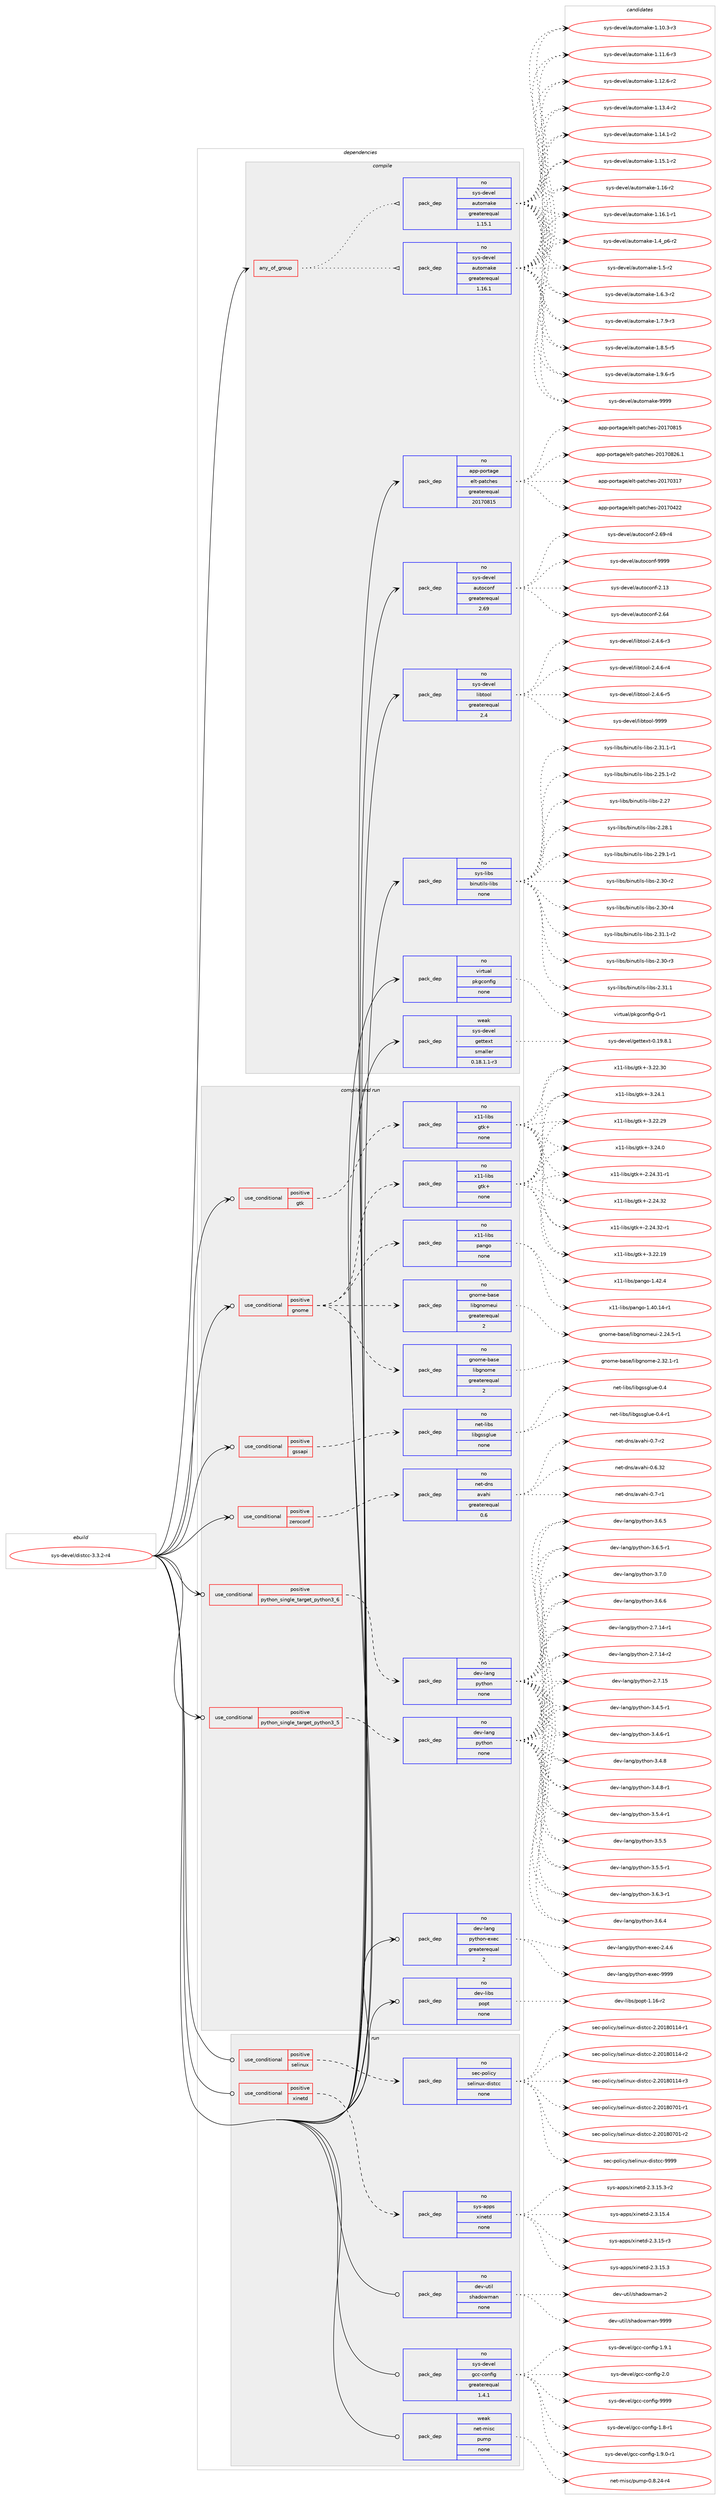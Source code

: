 digraph prolog {

# *************
# Graph options
# *************

newrank=true;
concentrate=true;
compound=true;
graph [rankdir=LR,fontname=Helvetica,fontsize=10,ranksep=1.5];#, ranksep=2.5, nodesep=0.2];
edge  [arrowhead=vee];
node  [fontname=Helvetica,fontsize=10];

# **********
# The ebuild
# **********

subgraph cluster_leftcol {
color=gray;
rank=same;
label=<<i>ebuild</i>>;
id [label="sys-devel/distcc-3.3.2-r4", color=red, width=4, href="../sys-devel/distcc-3.3.2-r4.svg"];
}

# ****************
# The dependencies
# ****************

subgraph cluster_midcol {
color=gray;
label=<<i>dependencies</i>>;
subgraph cluster_compile {
fillcolor="#eeeeee";
style=filled;
label=<<i>compile</i>>;
subgraph any134 {
dependency6864 [label=<<TABLE BORDER="0" CELLBORDER="1" CELLSPACING="0" CELLPADDING="4"><TR><TD CELLPADDING="10">any_of_group</TD></TR></TABLE>>, shape=none, color=red];subgraph pack5745 {
dependency6865 [label=<<TABLE BORDER="0" CELLBORDER="1" CELLSPACING="0" CELLPADDING="4" WIDTH="220"><TR><TD ROWSPAN="6" CELLPADDING="30">pack_dep</TD></TR><TR><TD WIDTH="110">no</TD></TR><TR><TD>sys-devel</TD></TR><TR><TD>automake</TD></TR><TR><TD>greaterequal</TD></TR><TR><TD>1.16.1</TD></TR></TABLE>>, shape=none, color=blue];
}
dependency6864:e -> dependency6865:w [weight=20,style="dotted",arrowhead="oinv"];
subgraph pack5746 {
dependency6866 [label=<<TABLE BORDER="0" CELLBORDER="1" CELLSPACING="0" CELLPADDING="4" WIDTH="220"><TR><TD ROWSPAN="6" CELLPADDING="30">pack_dep</TD></TR><TR><TD WIDTH="110">no</TD></TR><TR><TD>sys-devel</TD></TR><TR><TD>automake</TD></TR><TR><TD>greaterequal</TD></TR><TR><TD>1.15.1</TD></TR></TABLE>>, shape=none, color=blue];
}
dependency6864:e -> dependency6866:w [weight=20,style="dotted",arrowhead="oinv"];
}
id:e -> dependency6864:w [weight=20,style="solid",arrowhead="vee"];
subgraph pack5747 {
dependency6867 [label=<<TABLE BORDER="0" CELLBORDER="1" CELLSPACING="0" CELLPADDING="4" WIDTH="220"><TR><TD ROWSPAN="6" CELLPADDING="30">pack_dep</TD></TR><TR><TD WIDTH="110">no</TD></TR><TR><TD>app-portage</TD></TR><TR><TD>elt-patches</TD></TR><TR><TD>greaterequal</TD></TR><TR><TD>20170815</TD></TR></TABLE>>, shape=none, color=blue];
}
id:e -> dependency6867:w [weight=20,style="solid",arrowhead="vee"];
subgraph pack5748 {
dependency6868 [label=<<TABLE BORDER="0" CELLBORDER="1" CELLSPACING="0" CELLPADDING="4" WIDTH="220"><TR><TD ROWSPAN="6" CELLPADDING="30">pack_dep</TD></TR><TR><TD WIDTH="110">no</TD></TR><TR><TD>sys-devel</TD></TR><TR><TD>autoconf</TD></TR><TR><TD>greaterequal</TD></TR><TR><TD>2.69</TD></TR></TABLE>>, shape=none, color=blue];
}
id:e -> dependency6868:w [weight=20,style="solid",arrowhead="vee"];
subgraph pack5749 {
dependency6869 [label=<<TABLE BORDER="0" CELLBORDER="1" CELLSPACING="0" CELLPADDING="4" WIDTH="220"><TR><TD ROWSPAN="6" CELLPADDING="30">pack_dep</TD></TR><TR><TD WIDTH="110">no</TD></TR><TR><TD>sys-devel</TD></TR><TR><TD>libtool</TD></TR><TR><TD>greaterequal</TD></TR><TR><TD>2.4</TD></TR></TABLE>>, shape=none, color=blue];
}
id:e -> dependency6869:w [weight=20,style="solid",arrowhead="vee"];
subgraph pack5750 {
dependency6870 [label=<<TABLE BORDER="0" CELLBORDER="1" CELLSPACING="0" CELLPADDING="4" WIDTH="220"><TR><TD ROWSPAN="6" CELLPADDING="30">pack_dep</TD></TR><TR><TD WIDTH="110">no</TD></TR><TR><TD>sys-libs</TD></TR><TR><TD>binutils-libs</TD></TR><TR><TD>none</TD></TR><TR><TD></TD></TR></TABLE>>, shape=none, color=blue];
}
id:e -> dependency6870:w [weight=20,style="solid",arrowhead="vee"];
subgraph pack5751 {
dependency6871 [label=<<TABLE BORDER="0" CELLBORDER="1" CELLSPACING="0" CELLPADDING="4" WIDTH="220"><TR><TD ROWSPAN="6" CELLPADDING="30">pack_dep</TD></TR><TR><TD WIDTH="110">no</TD></TR><TR><TD>virtual</TD></TR><TR><TD>pkgconfig</TD></TR><TR><TD>none</TD></TR><TR><TD></TD></TR></TABLE>>, shape=none, color=blue];
}
id:e -> dependency6871:w [weight=20,style="solid",arrowhead="vee"];
subgraph pack5752 {
dependency6872 [label=<<TABLE BORDER="0" CELLBORDER="1" CELLSPACING="0" CELLPADDING="4" WIDTH="220"><TR><TD ROWSPAN="6" CELLPADDING="30">pack_dep</TD></TR><TR><TD WIDTH="110">weak</TD></TR><TR><TD>sys-devel</TD></TR><TR><TD>gettext</TD></TR><TR><TD>smaller</TD></TR><TR><TD>0.18.1.1-r3</TD></TR></TABLE>>, shape=none, color=blue];
}
id:e -> dependency6872:w [weight=20,style="solid",arrowhead="vee"];
}
subgraph cluster_compileandrun {
fillcolor="#eeeeee";
style=filled;
label=<<i>compile and run</i>>;
subgraph cond980 {
dependency6873 [label=<<TABLE BORDER="0" CELLBORDER="1" CELLSPACING="0" CELLPADDING="4"><TR><TD ROWSPAN="3" CELLPADDING="10">use_conditional</TD></TR><TR><TD>positive</TD></TR><TR><TD>gnome</TD></TR></TABLE>>, shape=none, color=red];
subgraph pack5753 {
dependency6874 [label=<<TABLE BORDER="0" CELLBORDER="1" CELLSPACING="0" CELLPADDING="4" WIDTH="220"><TR><TD ROWSPAN="6" CELLPADDING="30">pack_dep</TD></TR><TR><TD WIDTH="110">no</TD></TR><TR><TD>gnome-base</TD></TR><TR><TD>libgnome</TD></TR><TR><TD>greaterequal</TD></TR><TR><TD>2</TD></TR></TABLE>>, shape=none, color=blue];
}
dependency6873:e -> dependency6874:w [weight=20,style="dashed",arrowhead="vee"];
subgraph pack5754 {
dependency6875 [label=<<TABLE BORDER="0" CELLBORDER="1" CELLSPACING="0" CELLPADDING="4" WIDTH="220"><TR><TD ROWSPAN="6" CELLPADDING="30">pack_dep</TD></TR><TR><TD WIDTH="110">no</TD></TR><TR><TD>gnome-base</TD></TR><TR><TD>libgnomeui</TD></TR><TR><TD>greaterequal</TD></TR><TR><TD>2</TD></TR></TABLE>>, shape=none, color=blue];
}
dependency6873:e -> dependency6875:w [weight=20,style="dashed",arrowhead="vee"];
subgraph pack5755 {
dependency6876 [label=<<TABLE BORDER="0" CELLBORDER="1" CELLSPACING="0" CELLPADDING="4" WIDTH="220"><TR><TD ROWSPAN="6" CELLPADDING="30">pack_dep</TD></TR><TR><TD WIDTH="110">no</TD></TR><TR><TD>x11-libs</TD></TR><TR><TD>gtk+</TD></TR><TR><TD>none</TD></TR><TR><TD></TD></TR></TABLE>>, shape=none, color=blue];
}
dependency6873:e -> dependency6876:w [weight=20,style="dashed",arrowhead="vee"];
subgraph pack5756 {
dependency6877 [label=<<TABLE BORDER="0" CELLBORDER="1" CELLSPACING="0" CELLPADDING="4" WIDTH="220"><TR><TD ROWSPAN="6" CELLPADDING="30">pack_dep</TD></TR><TR><TD WIDTH="110">no</TD></TR><TR><TD>x11-libs</TD></TR><TR><TD>pango</TD></TR><TR><TD>none</TD></TR><TR><TD></TD></TR></TABLE>>, shape=none, color=blue];
}
dependency6873:e -> dependency6877:w [weight=20,style="dashed",arrowhead="vee"];
}
id:e -> dependency6873:w [weight=20,style="solid",arrowhead="odotvee"];
subgraph cond981 {
dependency6878 [label=<<TABLE BORDER="0" CELLBORDER="1" CELLSPACING="0" CELLPADDING="4"><TR><TD ROWSPAN="3" CELLPADDING="10">use_conditional</TD></TR><TR><TD>positive</TD></TR><TR><TD>gssapi</TD></TR></TABLE>>, shape=none, color=red];
subgraph pack5757 {
dependency6879 [label=<<TABLE BORDER="0" CELLBORDER="1" CELLSPACING="0" CELLPADDING="4" WIDTH="220"><TR><TD ROWSPAN="6" CELLPADDING="30">pack_dep</TD></TR><TR><TD WIDTH="110">no</TD></TR><TR><TD>net-libs</TD></TR><TR><TD>libgssglue</TD></TR><TR><TD>none</TD></TR><TR><TD></TD></TR></TABLE>>, shape=none, color=blue];
}
dependency6878:e -> dependency6879:w [weight=20,style="dashed",arrowhead="vee"];
}
id:e -> dependency6878:w [weight=20,style="solid",arrowhead="odotvee"];
subgraph cond982 {
dependency6880 [label=<<TABLE BORDER="0" CELLBORDER="1" CELLSPACING="0" CELLPADDING="4"><TR><TD ROWSPAN="3" CELLPADDING="10">use_conditional</TD></TR><TR><TD>positive</TD></TR><TR><TD>gtk</TD></TR></TABLE>>, shape=none, color=red];
subgraph pack5758 {
dependency6881 [label=<<TABLE BORDER="0" CELLBORDER="1" CELLSPACING="0" CELLPADDING="4" WIDTH="220"><TR><TD ROWSPAN="6" CELLPADDING="30">pack_dep</TD></TR><TR><TD WIDTH="110">no</TD></TR><TR><TD>x11-libs</TD></TR><TR><TD>gtk+</TD></TR><TR><TD>none</TD></TR><TR><TD></TD></TR></TABLE>>, shape=none, color=blue];
}
dependency6880:e -> dependency6881:w [weight=20,style="dashed",arrowhead="vee"];
}
id:e -> dependency6880:w [weight=20,style="solid",arrowhead="odotvee"];
subgraph cond983 {
dependency6882 [label=<<TABLE BORDER="0" CELLBORDER="1" CELLSPACING="0" CELLPADDING="4"><TR><TD ROWSPAN="3" CELLPADDING="10">use_conditional</TD></TR><TR><TD>positive</TD></TR><TR><TD>python_single_target_python3_5</TD></TR></TABLE>>, shape=none, color=red];
subgraph pack5759 {
dependency6883 [label=<<TABLE BORDER="0" CELLBORDER="1" CELLSPACING="0" CELLPADDING="4" WIDTH="220"><TR><TD ROWSPAN="6" CELLPADDING="30">pack_dep</TD></TR><TR><TD WIDTH="110">no</TD></TR><TR><TD>dev-lang</TD></TR><TR><TD>python</TD></TR><TR><TD>none</TD></TR><TR><TD></TD></TR></TABLE>>, shape=none, color=blue];
}
dependency6882:e -> dependency6883:w [weight=20,style="dashed",arrowhead="vee"];
}
id:e -> dependency6882:w [weight=20,style="solid",arrowhead="odotvee"];
subgraph cond984 {
dependency6884 [label=<<TABLE BORDER="0" CELLBORDER="1" CELLSPACING="0" CELLPADDING="4"><TR><TD ROWSPAN="3" CELLPADDING="10">use_conditional</TD></TR><TR><TD>positive</TD></TR><TR><TD>python_single_target_python3_6</TD></TR></TABLE>>, shape=none, color=red];
subgraph pack5760 {
dependency6885 [label=<<TABLE BORDER="0" CELLBORDER="1" CELLSPACING="0" CELLPADDING="4" WIDTH="220"><TR><TD ROWSPAN="6" CELLPADDING="30">pack_dep</TD></TR><TR><TD WIDTH="110">no</TD></TR><TR><TD>dev-lang</TD></TR><TR><TD>python</TD></TR><TR><TD>none</TD></TR><TR><TD></TD></TR></TABLE>>, shape=none, color=blue];
}
dependency6884:e -> dependency6885:w [weight=20,style="dashed",arrowhead="vee"];
}
id:e -> dependency6884:w [weight=20,style="solid",arrowhead="odotvee"];
subgraph cond985 {
dependency6886 [label=<<TABLE BORDER="0" CELLBORDER="1" CELLSPACING="0" CELLPADDING="4"><TR><TD ROWSPAN="3" CELLPADDING="10">use_conditional</TD></TR><TR><TD>positive</TD></TR><TR><TD>zeroconf</TD></TR></TABLE>>, shape=none, color=red];
subgraph pack5761 {
dependency6887 [label=<<TABLE BORDER="0" CELLBORDER="1" CELLSPACING="0" CELLPADDING="4" WIDTH="220"><TR><TD ROWSPAN="6" CELLPADDING="30">pack_dep</TD></TR><TR><TD WIDTH="110">no</TD></TR><TR><TD>net-dns</TD></TR><TR><TD>avahi</TD></TR><TR><TD>greaterequal</TD></TR><TR><TD>0.6</TD></TR></TABLE>>, shape=none, color=blue];
}
dependency6886:e -> dependency6887:w [weight=20,style="dashed",arrowhead="vee"];
}
id:e -> dependency6886:w [weight=20,style="solid",arrowhead="odotvee"];
subgraph pack5762 {
dependency6888 [label=<<TABLE BORDER="0" CELLBORDER="1" CELLSPACING="0" CELLPADDING="4" WIDTH="220"><TR><TD ROWSPAN="6" CELLPADDING="30">pack_dep</TD></TR><TR><TD WIDTH="110">no</TD></TR><TR><TD>dev-lang</TD></TR><TR><TD>python-exec</TD></TR><TR><TD>greaterequal</TD></TR><TR><TD>2</TD></TR></TABLE>>, shape=none, color=blue];
}
id:e -> dependency6888:w [weight=20,style="solid",arrowhead="odotvee"];
subgraph pack5763 {
dependency6889 [label=<<TABLE BORDER="0" CELLBORDER="1" CELLSPACING="0" CELLPADDING="4" WIDTH="220"><TR><TD ROWSPAN="6" CELLPADDING="30">pack_dep</TD></TR><TR><TD WIDTH="110">no</TD></TR><TR><TD>dev-libs</TD></TR><TR><TD>popt</TD></TR><TR><TD>none</TD></TR><TR><TD></TD></TR></TABLE>>, shape=none, color=blue];
}
id:e -> dependency6889:w [weight=20,style="solid",arrowhead="odotvee"];
}
subgraph cluster_run {
fillcolor="#eeeeee";
style=filled;
label=<<i>run</i>>;
subgraph cond986 {
dependency6890 [label=<<TABLE BORDER="0" CELLBORDER="1" CELLSPACING="0" CELLPADDING="4"><TR><TD ROWSPAN="3" CELLPADDING="10">use_conditional</TD></TR><TR><TD>positive</TD></TR><TR><TD>selinux</TD></TR></TABLE>>, shape=none, color=red];
subgraph pack5764 {
dependency6891 [label=<<TABLE BORDER="0" CELLBORDER="1" CELLSPACING="0" CELLPADDING="4" WIDTH="220"><TR><TD ROWSPAN="6" CELLPADDING="30">pack_dep</TD></TR><TR><TD WIDTH="110">no</TD></TR><TR><TD>sec-policy</TD></TR><TR><TD>selinux-distcc</TD></TR><TR><TD>none</TD></TR><TR><TD></TD></TR></TABLE>>, shape=none, color=blue];
}
dependency6890:e -> dependency6891:w [weight=20,style="dashed",arrowhead="vee"];
}
id:e -> dependency6890:w [weight=20,style="solid",arrowhead="odot"];
subgraph cond987 {
dependency6892 [label=<<TABLE BORDER="0" CELLBORDER="1" CELLSPACING="0" CELLPADDING="4"><TR><TD ROWSPAN="3" CELLPADDING="10">use_conditional</TD></TR><TR><TD>positive</TD></TR><TR><TD>xinetd</TD></TR></TABLE>>, shape=none, color=red];
subgraph pack5765 {
dependency6893 [label=<<TABLE BORDER="0" CELLBORDER="1" CELLSPACING="0" CELLPADDING="4" WIDTH="220"><TR><TD ROWSPAN="6" CELLPADDING="30">pack_dep</TD></TR><TR><TD WIDTH="110">no</TD></TR><TR><TD>sys-apps</TD></TR><TR><TD>xinetd</TD></TR><TR><TD>none</TD></TR><TR><TD></TD></TR></TABLE>>, shape=none, color=blue];
}
dependency6892:e -> dependency6893:w [weight=20,style="dashed",arrowhead="vee"];
}
id:e -> dependency6892:w [weight=20,style="solid",arrowhead="odot"];
subgraph pack5766 {
dependency6894 [label=<<TABLE BORDER="0" CELLBORDER="1" CELLSPACING="0" CELLPADDING="4" WIDTH="220"><TR><TD ROWSPAN="6" CELLPADDING="30">pack_dep</TD></TR><TR><TD WIDTH="110">no</TD></TR><TR><TD>dev-util</TD></TR><TR><TD>shadowman</TD></TR><TR><TD>none</TD></TR><TR><TD></TD></TR></TABLE>>, shape=none, color=blue];
}
id:e -> dependency6894:w [weight=20,style="solid",arrowhead="odot"];
subgraph pack5767 {
dependency6895 [label=<<TABLE BORDER="0" CELLBORDER="1" CELLSPACING="0" CELLPADDING="4" WIDTH="220"><TR><TD ROWSPAN="6" CELLPADDING="30">pack_dep</TD></TR><TR><TD WIDTH="110">no</TD></TR><TR><TD>sys-devel</TD></TR><TR><TD>gcc-config</TD></TR><TR><TD>greaterequal</TD></TR><TR><TD>1.4.1</TD></TR></TABLE>>, shape=none, color=blue];
}
id:e -> dependency6895:w [weight=20,style="solid",arrowhead="odot"];
subgraph pack5768 {
dependency6896 [label=<<TABLE BORDER="0" CELLBORDER="1" CELLSPACING="0" CELLPADDING="4" WIDTH="220"><TR><TD ROWSPAN="6" CELLPADDING="30">pack_dep</TD></TR><TR><TD WIDTH="110">weak</TD></TR><TR><TD>net-misc</TD></TR><TR><TD>pump</TD></TR><TR><TD>none</TD></TR><TR><TD></TD></TR></TABLE>>, shape=none, color=blue];
}
id:e -> dependency6896:w [weight=20,style="solid",arrowhead="odot"];
}
}

# **************
# The candidates
# **************

subgraph cluster_choices {
rank=same;
color=gray;
label=<<i>candidates</i>>;

subgraph choice5745 {
color=black;
nodesep=1;
choice11512111545100101118101108479711711611110997107101454946494846514511451 [label="sys-devel/automake-1.10.3-r3", color=red, width=4,href="../sys-devel/automake-1.10.3-r3.svg"];
choice11512111545100101118101108479711711611110997107101454946494946544511451 [label="sys-devel/automake-1.11.6-r3", color=red, width=4,href="../sys-devel/automake-1.11.6-r3.svg"];
choice11512111545100101118101108479711711611110997107101454946495046544511450 [label="sys-devel/automake-1.12.6-r2", color=red, width=4,href="../sys-devel/automake-1.12.6-r2.svg"];
choice11512111545100101118101108479711711611110997107101454946495146524511450 [label="sys-devel/automake-1.13.4-r2", color=red, width=4,href="../sys-devel/automake-1.13.4-r2.svg"];
choice11512111545100101118101108479711711611110997107101454946495246494511450 [label="sys-devel/automake-1.14.1-r2", color=red, width=4,href="../sys-devel/automake-1.14.1-r2.svg"];
choice11512111545100101118101108479711711611110997107101454946495346494511450 [label="sys-devel/automake-1.15.1-r2", color=red, width=4,href="../sys-devel/automake-1.15.1-r2.svg"];
choice1151211154510010111810110847971171161111099710710145494649544511450 [label="sys-devel/automake-1.16-r2", color=red, width=4,href="../sys-devel/automake-1.16-r2.svg"];
choice11512111545100101118101108479711711611110997107101454946495446494511449 [label="sys-devel/automake-1.16.1-r1", color=red, width=4,href="../sys-devel/automake-1.16.1-r1.svg"];
choice115121115451001011181011084797117116111109971071014549465295112544511450 [label="sys-devel/automake-1.4_p6-r2", color=red, width=4,href="../sys-devel/automake-1.4_p6-r2.svg"];
choice11512111545100101118101108479711711611110997107101454946534511450 [label="sys-devel/automake-1.5-r2", color=red, width=4,href="../sys-devel/automake-1.5-r2.svg"];
choice115121115451001011181011084797117116111109971071014549465446514511450 [label="sys-devel/automake-1.6.3-r2", color=red, width=4,href="../sys-devel/automake-1.6.3-r2.svg"];
choice115121115451001011181011084797117116111109971071014549465546574511451 [label="sys-devel/automake-1.7.9-r3", color=red, width=4,href="../sys-devel/automake-1.7.9-r3.svg"];
choice115121115451001011181011084797117116111109971071014549465646534511453 [label="sys-devel/automake-1.8.5-r5", color=red, width=4,href="../sys-devel/automake-1.8.5-r5.svg"];
choice115121115451001011181011084797117116111109971071014549465746544511453 [label="sys-devel/automake-1.9.6-r5", color=red, width=4,href="../sys-devel/automake-1.9.6-r5.svg"];
choice115121115451001011181011084797117116111109971071014557575757 [label="sys-devel/automake-9999", color=red, width=4,href="../sys-devel/automake-9999.svg"];
dependency6865:e -> choice11512111545100101118101108479711711611110997107101454946494846514511451:w [style=dotted,weight="100"];
dependency6865:e -> choice11512111545100101118101108479711711611110997107101454946494946544511451:w [style=dotted,weight="100"];
dependency6865:e -> choice11512111545100101118101108479711711611110997107101454946495046544511450:w [style=dotted,weight="100"];
dependency6865:e -> choice11512111545100101118101108479711711611110997107101454946495146524511450:w [style=dotted,weight="100"];
dependency6865:e -> choice11512111545100101118101108479711711611110997107101454946495246494511450:w [style=dotted,weight="100"];
dependency6865:e -> choice11512111545100101118101108479711711611110997107101454946495346494511450:w [style=dotted,weight="100"];
dependency6865:e -> choice1151211154510010111810110847971171161111099710710145494649544511450:w [style=dotted,weight="100"];
dependency6865:e -> choice11512111545100101118101108479711711611110997107101454946495446494511449:w [style=dotted,weight="100"];
dependency6865:e -> choice115121115451001011181011084797117116111109971071014549465295112544511450:w [style=dotted,weight="100"];
dependency6865:e -> choice11512111545100101118101108479711711611110997107101454946534511450:w [style=dotted,weight="100"];
dependency6865:e -> choice115121115451001011181011084797117116111109971071014549465446514511450:w [style=dotted,weight="100"];
dependency6865:e -> choice115121115451001011181011084797117116111109971071014549465546574511451:w [style=dotted,weight="100"];
dependency6865:e -> choice115121115451001011181011084797117116111109971071014549465646534511453:w [style=dotted,weight="100"];
dependency6865:e -> choice115121115451001011181011084797117116111109971071014549465746544511453:w [style=dotted,weight="100"];
dependency6865:e -> choice115121115451001011181011084797117116111109971071014557575757:w [style=dotted,weight="100"];
}
subgraph choice5746 {
color=black;
nodesep=1;
choice11512111545100101118101108479711711611110997107101454946494846514511451 [label="sys-devel/automake-1.10.3-r3", color=red, width=4,href="../sys-devel/automake-1.10.3-r3.svg"];
choice11512111545100101118101108479711711611110997107101454946494946544511451 [label="sys-devel/automake-1.11.6-r3", color=red, width=4,href="../sys-devel/automake-1.11.6-r3.svg"];
choice11512111545100101118101108479711711611110997107101454946495046544511450 [label="sys-devel/automake-1.12.6-r2", color=red, width=4,href="../sys-devel/automake-1.12.6-r2.svg"];
choice11512111545100101118101108479711711611110997107101454946495146524511450 [label="sys-devel/automake-1.13.4-r2", color=red, width=4,href="../sys-devel/automake-1.13.4-r2.svg"];
choice11512111545100101118101108479711711611110997107101454946495246494511450 [label="sys-devel/automake-1.14.1-r2", color=red, width=4,href="../sys-devel/automake-1.14.1-r2.svg"];
choice11512111545100101118101108479711711611110997107101454946495346494511450 [label="sys-devel/automake-1.15.1-r2", color=red, width=4,href="../sys-devel/automake-1.15.1-r2.svg"];
choice1151211154510010111810110847971171161111099710710145494649544511450 [label="sys-devel/automake-1.16-r2", color=red, width=4,href="../sys-devel/automake-1.16-r2.svg"];
choice11512111545100101118101108479711711611110997107101454946495446494511449 [label="sys-devel/automake-1.16.1-r1", color=red, width=4,href="../sys-devel/automake-1.16.1-r1.svg"];
choice115121115451001011181011084797117116111109971071014549465295112544511450 [label="sys-devel/automake-1.4_p6-r2", color=red, width=4,href="../sys-devel/automake-1.4_p6-r2.svg"];
choice11512111545100101118101108479711711611110997107101454946534511450 [label="sys-devel/automake-1.5-r2", color=red, width=4,href="../sys-devel/automake-1.5-r2.svg"];
choice115121115451001011181011084797117116111109971071014549465446514511450 [label="sys-devel/automake-1.6.3-r2", color=red, width=4,href="../sys-devel/automake-1.6.3-r2.svg"];
choice115121115451001011181011084797117116111109971071014549465546574511451 [label="sys-devel/automake-1.7.9-r3", color=red, width=4,href="../sys-devel/automake-1.7.9-r3.svg"];
choice115121115451001011181011084797117116111109971071014549465646534511453 [label="sys-devel/automake-1.8.5-r5", color=red, width=4,href="../sys-devel/automake-1.8.5-r5.svg"];
choice115121115451001011181011084797117116111109971071014549465746544511453 [label="sys-devel/automake-1.9.6-r5", color=red, width=4,href="../sys-devel/automake-1.9.6-r5.svg"];
choice115121115451001011181011084797117116111109971071014557575757 [label="sys-devel/automake-9999", color=red, width=4,href="../sys-devel/automake-9999.svg"];
dependency6866:e -> choice11512111545100101118101108479711711611110997107101454946494846514511451:w [style=dotted,weight="100"];
dependency6866:e -> choice11512111545100101118101108479711711611110997107101454946494946544511451:w [style=dotted,weight="100"];
dependency6866:e -> choice11512111545100101118101108479711711611110997107101454946495046544511450:w [style=dotted,weight="100"];
dependency6866:e -> choice11512111545100101118101108479711711611110997107101454946495146524511450:w [style=dotted,weight="100"];
dependency6866:e -> choice11512111545100101118101108479711711611110997107101454946495246494511450:w [style=dotted,weight="100"];
dependency6866:e -> choice11512111545100101118101108479711711611110997107101454946495346494511450:w [style=dotted,weight="100"];
dependency6866:e -> choice1151211154510010111810110847971171161111099710710145494649544511450:w [style=dotted,weight="100"];
dependency6866:e -> choice11512111545100101118101108479711711611110997107101454946495446494511449:w [style=dotted,weight="100"];
dependency6866:e -> choice115121115451001011181011084797117116111109971071014549465295112544511450:w [style=dotted,weight="100"];
dependency6866:e -> choice11512111545100101118101108479711711611110997107101454946534511450:w [style=dotted,weight="100"];
dependency6866:e -> choice115121115451001011181011084797117116111109971071014549465446514511450:w [style=dotted,weight="100"];
dependency6866:e -> choice115121115451001011181011084797117116111109971071014549465546574511451:w [style=dotted,weight="100"];
dependency6866:e -> choice115121115451001011181011084797117116111109971071014549465646534511453:w [style=dotted,weight="100"];
dependency6866:e -> choice115121115451001011181011084797117116111109971071014549465746544511453:w [style=dotted,weight="100"];
dependency6866:e -> choice115121115451001011181011084797117116111109971071014557575757:w [style=dotted,weight="100"];
}
subgraph choice5747 {
color=black;
nodesep=1;
choice97112112451121111141169710310147101108116451129711699104101115455048495548514955 [label="app-portage/elt-patches-20170317", color=red, width=4,href="../app-portage/elt-patches-20170317.svg"];
choice97112112451121111141169710310147101108116451129711699104101115455048495548525050 [label="app-portage/elt-patches-20170422", color=red, width=4,href="../app-portage/elt-patches-20170422.svg"];
choice97112112451121111141169710310147101108116451129711699104101115455048495548564953 [label="app-portage/elt-patches-20170815", color=red, width=4,href="../app-portage/elt-patches-20170815.svg"];
choice971121124511211111411697103101471011081164511297116991041011154550484955485650544649 [label="app-portage/elt-patches-20170826.1", color=red, width=4,href="../app-portage/elt-patches-20170826.1.svg"];
dependency6867:e -> choice97112112451121111141169710310147101108116451129711699104101115455048495548514955:w [style=dotted,weight="100"];
dependency6867:e -> choice97112112451121111141169710310147101108116451129711699104101115455048495548525050:w [style=dotted,weight="100"];
dependency6867:e -> choice97112112451121111141169710310147101108116451129711699104101115455048495548564953:w [style=dotted,weight="100"];
dependency6867:e -> choice971121124511211111411697103101471011081164511297116991041011154550484955485650544649:w [style=dotted,weight="100"];
}
subgraph choice5748 {
color=black;
nodesep=1;
choice115121115451001011181011084797117116111991111101024550464951 [label="sys-devel/autoconf-2.13", color=red, width=4,href="../sys-devel/autoconf-2.13.svg"];
choice115121115451001011181011084797117116111991111101024550465452 [label="sys-devel/autoconf-2.64", color=red, width=4,href="../sys-devel/autoconf-2.64.svg"];
choice1151211154510010111810110847971171161119911111010245504654574511452 [label="sys-devel/autoconf-2.69-r4", color=red, width=4,href="../sys-devel/autoconf-2.69-r4.svg"];
choice115121115451001011181011084797117116111991111101024557575757 [label="sys-devel/autoconf-9999", color=red, width=4,href="../sys-devel/autoconf-9999.svg"];
dependency6868:e -> choice115121115451001011181011084797117116111991111101024550464951:w [style=dotted,weight="100"];
dependency6868:e -> choice115121115451001011181011084797117116111991111101024550465452:w [style=dotted,weight="100"];
dependency6868:e -> choice1151211154510010111810110847971171161119911111010245504654574511452:w [style=dotted,weight="100"];
dependency6868:e -> choice115121115451001011181011084797117116111991111101024557575757:w [style=dotted,weight="100"];
}
subgraph choice5749 {
color=black;
nodesep=1;
choice1151211154510010111810110847108105981161111111084550465246544511451 [label="sys-devel/libtool-2.4.6-r3", color=red, width=4,href="../sys-devel/libtool-2.4.6-r3.svg"];
choice1151211154510010111810110847108105981161111111084550465246544511452 [label="sys-devel/libtool-2.4.6-r4", color=red, width=4,href="../sys-devel/libtool-2.4.6-r4.svg"];
choice1151211154510010111810110847108105981161111111084550465246544511453 [label="sys-devel/libtool-2.4.6-r5", color=red, width=4,href="../sys-devel/libtool-2.4.6-r5.svg"];
choice1151211154510010111810110847108105981161111111084557575757 [label="sys-devel/libtool-9999", color=red, width=4,href="../sys-devel/libtool-9999.svg"];
dependency6869:e -> choice1151211154510010111810110847108105981161111111084550465246544511451:w [style=dotted,weight="100"];
dependency6869:e -> choice1151211154510010111810110847108105981161111111084550465246544511452:w [style=dotted,weight="100"];
dependency6869:e -> choice1151211154510010111810110847108105981161111111084550465246544511453:w [style=dotted,weight="100"];
dependency6869:e -> choice1151211154510010111810110847108105981161111111084557575757:w [style=dotted,weight="100"];
}
subgraph choice5750 {
color=black;
nodesep=1;
choice11512111545108105981154798105110117116105108115451081059811545504651484511451 [label="sys-libs/binutils-libs-2.30-r3", color=red, width=4,href="../sys-libs/binutils-libs-2.30-r3.svg"];
choice11512111545108105981154798105110117116105108115451081059811545504651494649 [label="sys-libs/binutils-libs-2.31.1", color=red, width=4,href="../sys-libs/binutils-libs-2.31.1.svg"];
choice115121115451081059811547981051101171161051081154510810598115455046514946494511449 [label="sys-libs/binutils-libs-2.31.1-r1", color=red, width=4,href="../sys-libs/binutils-libs-2.31.1-r1.svg"];
choice115121115451081059811547981051101171161051081154510810598115455046505346494511450 [label="sys-libs/binutils-libs-2.25.1-r2", color=red, width=4,href="../sys-libs/binutils-libs-2.25.1-r2.svg"];
choice1151211154510810598115479810511011711610510811545108105981154550465055 [label="sys-libs/binutils-libs-2.27", color=red, width=4,href="../sys-libs/binutils-libs-2.27.svg"];
choice11512111545108105981154798105110117116105108115451081059811545504650564649 [label="sys-libs/binutils-libs-2.28.1", color=red, width=4,href="../sys-libs/binutils-libs-2.28.1.svg"];
choice115121115451081059811547981051101171161051081154510810598115455046505746494511449 [label="sys-libs/binutils-libs-2.29.1-r1", color=red, width=4,href="../sys-libs/binutils-libs-2.29.1-r1.svg"];
choice11512111545108105981154798105110117116105108115451081059811545504651484511450 [label="sys-libs/binutils-libs-2.30-r2", color=red, width=4,href="../sys-libs/binutils-libs-2.30-r2.svg"];
choice11512111545108105981154798105110117116105108115451081059811545504651484511452 [label="sys-libs/binutils-libs-2.30-r4", color=red, width=4,href="../sys-libs/binutils-libs-2.30-r4.svg"];
choice115121115451081059811547981051101171161051081154510810598115455046514946494511450 [label="sys-libs/binutils-libs-2.31.1-r2", color=red, width=4,href="../sys-libs/binutils-libs-2.31.1-r2.svg"];
dependency6870:e -> choice11512111545108105981154798105110117116105108115451081059811545504651484511451:w [style=dotted,weight="100"];
dependency6870:e -> choice11512111545108105981154798105110117116105108115451081059811545504651494649:w [style=dotted,weight="100"];
dependency6870:e -> choice115121115451081059811547981051101171161051081154510810598115455046514946494511449:w [style=dotted,weight="100"];
dependency6870:e -> choice115121115451081059811547981051101171161051081154510810598115455046505346494511450:w [style=dotted,weight="100"];
dependency6870:e -> choice1151211154510810598115479810511011711610510811545108105981154550465055:w [style=dotted,weight="100"];
dependency6870:e -> choice11512111545108105981154798105110117116105108115451081059811545504650564649:w [style=dotted,weight="100"];
dependency6870:e -> choice115121115451081059811547981051101171161051081154510810598115455046505746494511449:w [style=dotted,weight="100"];
dependency6870:e -> choice11512111545108105981154798105110117116105108115451081059811545504651484511450:w [style=dotted,weight="100"];
dependency6870:e -> choice11512111545108105981154798105110117116105108115451081059811545504651484511452:w [style=dotted,weight="100"];
dependency6870:e -> choice115121115451081059811547981051101171161051081154510810598115455046514946494511450:w [style=dotted,weight="100"];
}
subgraph choice5751 {
color=black;
nodesep=1;
choice11810511411611797108471121071039911111010210510345484511449 [label="virtual/pkgconfig-0-r1", color=red, width=4,href="../virtual/pkgconfig-0-r1.svg"];
dependency6871:e -> choice11810511411611797108471121071039911111010210510345484511449:w [style=dotted,weight="100"];
}
subgraph choice5752 {
color=black;
nodesep=1;
choice1151211154510010111810110847103101116116101120116454846495746564649 [label="sys-devel/gettext-0.19.8.1", color=red, width=4,href="../sys-devel/gettext-0.19.8.1.svg"];
dependency6872:e -> choice1151211154510010111810110847103101116116101120116454846495746564649:w [style=dotted,weight="100"];
}
subgraph choice5753 {
color=black;
nodesep=1;
choice1031101111091014598971151014710810598103110111109101455046515046494511449 [label="gnome-base/libgnome-2.32.1-r1", color=red, width=4,href="../gnome-base/libgnome-2.32.1-r1.svg"];
dependency6874:e -> choice1031101111091014598971151014710810598103110111109101455046515046494511449:w [style=dotted,weight="100"];
}
subgraph choice5754 {
color=black;
nodesep=1;
choice1031101111091014598971151014710810598103110111109101117105455046505246534511449 [label="gnome-base/libgnomeui-2.24.5-r1", color=red, width=4,href="../gnome-base/libgnomeui-2.24.5-r1.svg"];
dependency6875:e -> choice1031101111091014598971151014710810598103110111109101117105455046505246534511449:w [style=dotted,weight="100"];
}
subgraph choice5755 {
color=black;
nodesep=1;
choice1204949451081059811547103116107434551465050465057 [label="x11-libs/gtk+-3.22.29", color=red, width=4,href="../x11-libs/gtk+-3.22.29.svg"];
choice12049494510810598115471031161074345514650524648 [label="x11-libs/gtk+-3.24.0", color=red, width=4,href="../x11-libs/gtk+-3.24.0.svg"];
choice12049494510810598115471031161074345504650524651494511449 [label="x11-libs/gtk+-2.24.31-r1", color=red, width=4,href="../x11-libs/gtk+-2.24.31-r1.svg"];
choice1204949451081059811547103116107434550465052465150 [label="x11-libs/gtk+-2.24.32", color=red, width=4,href="../x11-libs/gtk+-2.24.32.svg"];
choice12049494510810598115471031161074345504650524651504511449 [label="x11-libs/gtk+-2.24.32-r1", color=red, width=4,href="../x11-libs/gtk+-2.24.32-r1.svg"];
choice1204949451081059811547103116107434551465050464957 [label="x11-libs/gtk+-3.22.19", color=red, width=4,href="../x11-libs/gtk+-3.22.19.svg"];
choice1204949451081059811547103116107434551465050465148 [label="x11-libs/gtk+-3.22.30", color=red, width=4,href="../x11-libs/gtk+-3.22.30.svg"];
choice12049494510810598115471031161074345514650524649 [label="x11-libs/gtk+-3.24.1", color=red, width=4,href="../x11-libs/gtk+-3.24.1.svg"];
dependency6876:e -> choice1204949451081059811547103116107434551465050465057:w [style=dotted,weight="100"];
dependency6876:e -> choice12049494510810598115471031161074345514650524648:w [style=dotted,weight="100"];
dependency6876:e -> choice12049494510810598115471031161074345504650524651494511449:w [style=dotted,weight="100"];
dependency6876:e -> choice1204949451081059811547103116107434550465052465150:w [style=dotted,weight="100"];
dependency6876:e -> choice12049494510810598115471031161074345504650524651504511449:w [style=dotted,weight="100"];
dependency6876:e -> choice1204949451081059811547103116107434551465050464957:w [style=dotted,weight="100"];
dependency6876:e -> choice1204949451081059811547103116107434551465050465148:w [style=dotted,weight="100"];
dependency6876:e -> choice12049494510810598115471031161074345514650524649:w [style=dotted,weight="100"];
}
subgraph choice5756 {
color=black;
nodesep=1;
choice12049494510810598115471129711010311145494652484649524511449 [label="x11-libs/pango-1.40.14-r1", color=red, width=4,href="../x11-libs/pango-1.40.14-r1.svg"];
choice12049494510810598115471129711010311145494652504652 [label="x11-libs/pango-1.42.4", color=red, width=4,href="../x11-libs/pango-1.42.4.svg"];
dependency6877:e -> choice12049494510810598115471129711010311145494652484649524511449:w [style=dotted,weight="100"];
dependency6877:e -> choice12049494510810598115471129711010311145494652504652:w [style=dotted,weight="100"];
}
subgraph choice5757 {
color=black;
nodesep=1;
choice1101011164510810598115471081059810311511510310811710145484652 [label="net-libs/libgssglue-0.4", color=red, width=4,href="../net-libs/libgssglue-0.4.svg"];
choice11010111645108105981154710810598103115115103108117101454846524511449 [label="net-libs/libgssglue-0.4-r1", color=red, width=4,href="../net-libs/libgssglue-0.4-r1.svg"];
dependency6879:e -> choice1101011164510810598115471081059810311511510310811710145484652:w [style=dotted,weight="100"];
dependency6879:e -> choice11010111645108105981154710810598103115115103108117101454846524511449:w [style=dotted,weight="100"];
}
subgraph choice5758 {
color=black;
nodesep=1;
choice1204949451081059811547103116107434551465050465057 [label="x11-libs/gtk+-3.22.29", color=red, width=4,href="../x11-libs/gtk+-3.22.29.svg"];
choice12049494510810598115471031161074345514650524648 [label="x11-libs/gtk+-3.24.0", color=red, width=4,href="../x11-libs/gtk+-3.24.0.svg"];
choice12049494510810598115471031161074345504650524651494511449 [label="x11-libs/gtk+-2.24.31-r1", color=red, width=4,href="../x11-libs/gtk+-2.24.31-r1.svg"];
choice1204949451081059811547103116107434550465052465150 [label="x11-libs/gtk+-2.24.32", color=red, width=4,href="../x11-libs/gtk+-2.24.32.svg"];
choice12049494510810598115471031161074345504650524651504511449 [label="x11-libs/gtk+-2.24.32-r1", color=red, width=4,href="../x11-libs/gtk+-2.24.32-r1.svg"];
choice1204949451081059811547103116107434551465050464957 [label="x11-libs/gtk+-3.22.19", color=red, width=4,href="../x11-libs/gtk+-3.22.19.svg"];
choice1204949451081059811547103116107434551465050465148 [label="x11-libs/gtk+-3.22.30", color=red, width=4,href="../x11-libs/gtk+-3.22.30.svg"];
choice12049494510810598115471031161074345514650524649 [label="x11-libs/gtk+-3.24.1", color=red, width=4,href="../x11-libs/gtk+-3.24.1.svg"];
dependency6881:e -> choice1204949451081059811547103116107434551465050465057:w [style=dotted,weight="100"];
dependency6881:e -> choice12049494510810598115471031161074345514650524648:w [style=dotted,weight="100"];
dependency6881:e -> choice12049494510810598115471031161074345504650524651494511449:w [style=dotted,weight="100"];
dependency6881:e -> choice1204949451081059811547103116107434550465052465150:w [style=dotted,weight="100"];
dependency6881:e -> choice12049494510810598115471031161074345504650524651504511449:w [style=dotted,weight="100"];
dependency6881:e -> choice1204949451081059811547103116107434551465050464957:w [style=dotted,weight="100"];
dependency6881:e -> choice1204949451081059811547103116107434551465050465148:w [style=dotted,weight="100"];
dependency6881:e -> choice12049494510810598115471031161074345514650524649:w [style=dotted,weight="100"];
}
subgraph choice5759 {
color=black;
nodesep=1;
choice100101118451089711010347112121116104111110455046554649524511449 [label="dev-lang/python-2.7.14-r1", color=red, width=4,href="../dev-lang/python-2.7.14-r1.svg"];
choice100101118451089711010347112121116104111110455046554649524511450 [label="dev-lang/python-2.7.14-r2", color=red, width=4,href="../dev-lang/python-2.7.14-r2.svg"];
choice10010111845108971101034711212111610411111045504655464953 [label="dev-lang/python-2.7.15", color=red, width=4,href="../dev-lang/python-2.7.15.svg"];
choice1001011184510897110103471121211161041111104551465246534511449 [label="dev-lang/python-3.4.5-r1", color=red, width=4,href="../dev-lang/python-3.4.5-r1.svg"];
choice1001011184510897110103471121211161041111104551465246544511449 [label="dev-lang/python-3.4.6-r1", color=red, width=4,href="../dev-lang/python-3.4.6-r1.svg"];
choice100101118451089711010347112121116104111110455146524656 [label="dev-lang/python-3.4.8", color=red, width=4,href="../dev-lang/python-3.4.8.svg"];
choice1001011184510897110103471121211161041111104551465246564511449 [label="dev-lang/python-3.4.8-r1", color=red, width=4,href="../dev-lang/python-3.4.8-r1.svg"];
choice1001011184510897110103471121211161041111104551465346524511449 [label="dev-lang/python-3.5.4-r1", color=red, width=4,href="../dev-lang/python-3.5.4-r1.svg"];
choice100101118451089711010347112121116104111110455146534653 [label="dev-lang/python-3.5.5", color=red, width=4,href="../dev-lang/python-3.5.5.svg"];
choice1001011184510897110103471121211161041111104551465346534511449 [label="dev-lang/python-3.5.5-r1", color=red, width=4,href="../dev-lang/python-3.5.5-r1.svg"];
choice1001011184510897110103471121211161041111104551465446514511449 [label="dev-lang/python-3.6.3-r1", color=red, width=4,href="../dev-lang/python-3.6.3-r1.svg"];
choice100101118451089711010347112121116104111110455146544652 [label="dev-lang/python-3.6.4", color=red, width=4,href="../dev-lang/python-3.6.4.svg"];
choice100101118451089711010347112121116104111110455146544653 [label="dev-lang/python-3.6.5", color=red, width=4,href="../dev-lang/python-3.6.5.svg"];
choice1001011184510897110103471121211161041111104551465446534511449 [label="dev-lang/python-3.6.5-r1", color=red, width=4,href="../dev-lang/python-3.6.5-r1.svg"];
choice100101118451089711010347112121116104111110455146544654 [label="dev-lang/python-3.6.6", color=red, width=4,href="../dev-lang/python-3.6.6.svg"];
choice100101118451089711010347112121116104111110455146554648 [label="dev-lang/python-3.7.0", color=red, width=4,href="../dev-lang/python-3.7.0.svg"];
dependency6883:e -> choice100101118451089711010347112121116104111110455046554649524511449:w [style=dotted,weight="100"];
dependency6883:e -> choice100101118451089711010347112121116104111110455046554649524511450:w [style=dotted,weight="100"];
dependency6883:e -> choice10010111845108971101034711212111610411111045504655464953:w [style=dotted,weight="100"];
dependency6883:e -> choice1001011184510897110103471121211161041111104551465246534511449:w [style=dotted,weight="100"];
dependency6883:e -> choice1001011184510897110103471121211161041111104551465246544511449:w [style=dotted,weight="100"];
dependency6883:e -> choice100101118451089711010347112121116104111110455146524656:w [style=dotted,weight="100"];
dependency6883:e -> choice1001011184510897110103471121211161041111104551465246564511449:w [style=dotted,weight="100"];
dependency6883:e -> choice1001011184510897110103471121211161041111104551465346524511449:w [style=dotted,weight="100"];
dependency6883:e -> choice100101118451089711010347112121116104111110455146534653:w [style=dotted,weight="100"];
dependency6883:e -> choice1001011184510897110103471121211161041111104551465346534511449:w [style=dotted,weight="100"];
dependency6883:e -> choice1001011184510897110103471121211161041111104551465446514511449:w [style=dotted,weight="100"];
dependency6883:e -> choice100101118451089711010347112121116104111110455146544652:w [style=dotted,weight="100"];
dependency6883:e -> choice100101118451089711010347112121116104111110455146544653:w [style=dotted,weight="100"];
dependency6883:e -> choice1001011184510897110103471121211161041111104551465446534511449:w [style=dotted,weight="100"];
dependency6883:e -> choice100101118451089711010347112121116104111110455146544654:w [style=dotted,weight="100"];
dependency6883:e -> choice100101118451089711010347112121116104111110455146554648:w [style=dotted,weight="100"];
}
subgraph choice5760 {
color=black;
nodesep=1;
choice100101118451089711010347112121116104111110455046554649524511449 [label="dev-lang/python-2.7.14-r1", color=red, width=4,href="../dev-lang/python-2.7.14-r1.svg"];
choice100101118451089711010347112121116104111110455046554649524511450 [label="dev-lang/python-2.7.14-r2", color=red, width=4,href="../dev-lang/python-2.7.14-r2.svg"];
choice10010111845108971101034711212111610411111045504655464953 [label="dev-lang/python-2.7.15", color=red, width=4,href="../dev-lang/python-2.7.15.svg"];
choice1001011184510897110103471121211161041111104551465246534511449 [label="dev-lang/python-3.4.5-r1", color=red, width=4,href="../dev-lang/python-3.4.5-r1.svg"];
choice1001011184510897110103471121211161041111104551465246544511449 [label="dev-lang/python-3.4.6-r1", color=red, width=4,href="../dev-lang/python-3.4.6-r1.svg"];
choice100101118451089711010347112121116104111110455146524656 [label="dev-lang/python-3.4.8", color=red, width=4,href="../dev-lang/python-3.4.8.svg"];
choice1001011184510897110103471121211161041111104551465246564511449 [label="dev-lang/python-3.4.8-r1", color=red, width=4,href="../dev-lang/python-3.4.8-r1.svg"];
choice1001011184510897110103471121211161041111104551465346524511449 [label="dev-lang/python-3.5.4-r1", color=red, width=4,href="../dev-lang/python-3.5.4-r1.svg"];
choice100101118451089711010347112121116104111110455146534653 [label="dev-lang/python-3.5.5", color=red, width=4,href="../dev-lang/python-3.5.5.svg"];
choice1001011184510897110103471121211161041111104551465346534511449 [label="dev-lang/python-3.5.5-r1", color=red, width=4,href="../dev-lang/python-3.5.5-r1.svg"];
choice1001011184510897110103471121211161041111104551465446514511449 [label="dev-lang/python-3.6.3-r1", color=red, width=4,href="../dev-lang/python-3.6.3-r1.svg"];
choice100101118451089711010347112121116104111110455146544652 [label="dev-lang/python-3.6.4", color=red, width=4,href="../dev-lang/python-3.6.4.svg"];
choice100101118451089711010347112121116104111110455146544653 [label="dev-lang/python-3.6.5", color=red, width=4,href="../dev-lang/python-3.6.5.svg"];
choice1001011184510897110103471121211161041111104551465446534511449 [label="dev-lang/python-3.6.5-r1", color=red, width=4,href="../dev-lang/python-3.6.5-r1.svg"];
choice100101118451089711010347112121116104111110455146544654 [label="dev-lang/python-3.6.6", color=red, width=4,href="../dev-lang/python-3.6.6.svg"];
choice100101118451089711010347112121116104111110455146554648 [label="dev-lang/python-3.7.0", color=red, width=4,href="../dev-lang/python-3.7.0.svg"];
dependency6885:e -> choice100101118451089711010347112121116104111110455046554649524511449:w [style=dotted,weight="100"];
dependency6885:e -> choice100101118451089711010347112121116104111110455046554649524511450:w [style=dotted,weight="100"];
dependency6885:e -> choice10010111845108971101034711212111610411111045504655464953:w [style=dotted,weight="100"];
dependency6885:e -> choice1001011184510897110103471121211161041111104551465246534511449:w [style=dotted,weight="100"];
dependency6885:e -> choice1001011184510897110103471121211161041111104551465246544511449:w [style=dotted,weight="100"];
dependency6885:e -> choice100101118451089711010347112121116104111110455146524656:w [style=dotted,weight="100"];
dependency6885:e -> choice1001011184510897110103471121211161041111104551465246564511449:w [style=dotted,weight="100"];
dependency6885:e -> choice1001011184510897110103471121211161041111104551465346524511449:w [style=dotted,weight="100"];
dependency6885:e -> choice100101118451089711010347112121116104111110455146534653:w [style=dotted,weight="100"];
dependency6885:e -> choice1001011184510897110103471121211161041111104551465346534511449:w [style=dotted,weight="100"];
dependency6885:e -> choice1001011184510897110103471121211161041111104551465446514511449:w [style=dotted,weight="100"];
dependency6885:e -> choice100101118451089711010347112121116104111110455146544652:w [style=dotted,weight="100"];
dependency6885:e -> choice100101118451089711010347112121116104111110455146544653:w [style=dotted,weight="100"];
dependency6885:e -> choice1001011184510897110103471121211161041111104551465446534511449:w [style=dotted,weight="100"];
dependency6885:e -> choice100101118451089711010347112121116104111110455146544654:w [style=dotted,weight="100"];
dependency6885:e -> choice100101118451089711010347112121116104111110455146554648:w [style=dotted,weight="100"];
}
subgraph choice5761 {
color=black;
nodesep=1;
choice1101011164510011011547971189710410545484654465150 [label="net-dns/avahi-0.6.32", color=red, width=4,href="../net-dns/avahi-0.6.32.svg"];
choice11010111645100110115479711897104105454846554511449 [label="net-dns/avahi-0.7-r1", color=red, width=4,href="../net-dns/avahi-0.7-r1.svg"];
choice11010111645100110115479711897104105454846554511450 [label="net-dns/avahi-0.7-r2", color=red, width=4,href="../net-dns/avahi-0.7-r2.svg"];
dependency6887:e -> choice1101011164510011011547971189710410545484654465150:w [style=dotted,weight="100"];
dependency6887:e -> choice11010111645100110115479711897104105454846554511449:w [style=dotted,weight="100"];
dependency6887:e -> choice11010111645100110115479711897104105454846554511450:w [style=dotted,weight="100"];
}
subgraph choice5762 {
color=black;
nodesep=1;
choice1001011184510897110103471121211161041111104510112010199455046524654 [label="dev-lang/python-exec-2.4.6", color=red, width=4,href="../dev-lang/python-exec-2.4.6.svg"];
choice10010111845108971101034711212111610411111045101120101994557575757 [label="dev-lang/python-exec-9999", color=red, width=4,href="../dev-lang/python-exec-9999.svg"];
dependency6888:e -> choice1001011184510897110103471121211161041111104510112010199455046524654:w [style=dotted,weight="100"];
dependency6888:e -> choice10010111845108971101034711212111610411111045101120101994557575757:w [style=dotted,weight="100"];
}
subgraph choice5763 {
color=black;
nodesep=1;
choice10010111845108105981154711211111211645494649544511450 [label="dev-libs/popt-1.16-r2", color=red, width=4,href="../dev-libs/popt-1.16-r2.svg"];
dependency6889:e -> choice10010111845108105981154711211111211645494649544511450:w [style=dotted,weight="100"];
}
subgraph choice5764 {
color=black;
nodesep=1;
choice1151019945112111108105991214711510110810511011712045100105115116999945504650484956484949524511449 [label="sec-policy/selinux-distcc-2.20180114-r1", color=red, width=4,href="../sec-policy/selinux-distcc-2.20180114-r1.svg"];
choice1151019945112111108105991214711510110810511011712045100105115116999945504650484956484949524511450 [label="sec-policy/selinux-distcc-2.20180114-r2", color=red, width=4,href="../sec-policy/selinux-distcc-2.20180114-r2.svg"];
choice1151019945112111108105991214711510110810511011712045100105115116999945504650484956484949524511451 [label="sec-policy/selinux-distcc-2.20180114-r3", color=red, width=4,href="../sec-policy/selinux-distcc-2.20180114-r3.svg"];
choice1151019945112111108105991214711510110810511011712045100105115116999945504650484956485548494511449 [label="sec-policy/selinux-distcc-2.20180701-r1", color=red, width=4,href="../sec-policy/selinux-distcc-2.20180701-r1.svg"];
choice1151019945112111108105991214711510110810511011712045100105115116999945504650484956485548494511450 [label="sec-policy/selinux-distcc-2.20180701-r2", color=red, width=4,href="../sec-policy/selinux-distcc-2.20180701-r2.svg"];
choice115101994511211110810599121471151011081051101171204510010511511699994557575757 [label="sec-policy/selinux-distcc-9999", color=red, width=4,href="../sec-policy/selinux-distcc-9999.svg"];
dependency6891:e -> choice1151019945112111108105991214711510110810511011712045100105115116999945504650484956484949524511449:w [style=dotted,weight="100"];
dependency6891:e -> choice1151019945112111108105991214711510110810511011712045100105115116999945504650484956484949524511450:w [style=dotted,weight="100"];
dependency6891:e -> choice1151019945112111108105991214711510110810511011712045100105115116999945504650484956484949524511451:w [style=dotted,weight="100"];
dependency6891:e -> choice1151019945112111108105991214711510110810511011712045100105115116999945504650484956485548494511449:w [style=dotted,weight="100"];
dependency6891:e -> choice1151019945112111108105991214711510110810511011712045100105115116999945504650484956485548494511450:w [style=dotted,weight="100"];
dependency6891:e -> choice115101994511211110810599121471151011081051101171204510010511511699994557575757:w [style=dotted,weight="100"];
}
subgraph choice5765 {
color=black;
nodesep=1;
choice115121115459711211211547120105110101116100455046514649534511451 [label="sys-apps/xinetd-2.3.15-r3", color=red, width=4,href="../sys-apps/xinetd-2.3.15-r3.svg"];
choice115121115459711211211547120105110101116100455046514649534651 [label="sys-apps/xinetd-2.3.15.3", color=red, width=4,href="../sys-apps/xinetd-2.3.15.3.svg"];
choice1151211154597112112115471201051101011161004550465146495346514511450 [label="sys-apps/xinetd-2.3.15.3-r2", color=red, width=4,href="../sys-apps/xinetd-2.3.15.3-r2.svg"];
choice115121115459711211211547120105110101116100455046514649534652 [label="sys-apps/xinetd-2.3.15.4", color=red, width=4,href="../sys-apps/xinetd-2.3.15.4.svg"];
dependency6893:e -> choice115121115459711211211547120105110101116100455046514649534511451:w [style=dotted,weight="100"];
dependency6893:e -> choice115121115459711211211547120105110101116100455046514649534651:w [style=dotted,weight="100"];
dependency6893:e -> choice1151211154597112112115471201051101011161004550465146495346514511450:w [style=dotted,weight="100"];
dependency6893:e -> choice115121115459711211211547120105110101116100455046514649534652:w [style=dotted,weight="100"];
}
subgraph choice5766 {
color=black;
nodesep=1;
choice100101118451171161051084711510497100111119109971104550 [label="dev-util/shadowman-2", color=red, width=4,href="../dev-util/shadowman-2.svg"];
choice100101118451171161051084711510497100111119109971104557575757 [label="dev-util/shadowman-9999", color=red, width=4,href="../dev-util/shadowman-9999.svg"];
dependency6894:e -> choice100101118451171161051084711510497100111119109971104550:w [style=dotted,weight="100"];
dependency6894:e -> choice100101118451171161051084711510497100111119109971104557575757:w [style=dotted,weight="100"];
}
subgraph choice5767 {
color=black;
nodesep=1;
choice115121115451001011181011084710399994599111110102105103454946564511449 [label="sys-devel/gcc-config-1.8-r1", color=red, width=4,href="../sys-devel/gcc-config-1.8-r1.svg"];
choice1151211154510010111810110847103999945991111101021051034549465746484511449 [label="sys-devel/gcc-config-1.9.0-r1", color=red, width=4,href="../sys-devel/gcc-config-1.9.0-r1.svg"];
choice115121115451001011181011084710399994599111110102105103454946574649 [label="sys-devel/gcc-config-1.9.1", color=red, width=4,href="../sys-devel/gcc-config-1.9.1.svg"];
choice11512111545100101118101108471039999459911111010210510345504648 [label="sys-devel/gcc-config-2.0", color=red, width=4,href="../sys-devel/gcc-config-2.0.svg"];
choice1151211154510010111810110847103999945991111101021051034557575757 [label="sys-devel/gcc-config-9999", color=red, width=4,href="../sys-devel/gcc-config-9999.svg"];
dependency6895:e -> choice115121115451001011181011084710399994599111110102105103454946564511449:w [style=dotted,weight="100"];
dependency6895:e -> choice1151211154510010111810110847103999945991111101021051034549465746484511449:w [style=dotted,weight="100"];
dependency6895:e -> choice115121115451001011181011084710399994599111110102105103454946574649:w [style=dotted,weight="100"];
dependency6895:e -> choice11512111545100101118101108471039999459911111010210510345504648:w [style=dotted,weight="100"];
dependency6895:e -> choice1151211154510010111810110847103999945991111101021051034557575757:w [style=dotted,weight="100"];
}
subgraph choice5768 {
color=black;
nodesep=1;
choice110101116451091051159947112117109112454846564650524511452 [label="net-misc/pump-0.8.24-r4", color=red, width=4,href="../net-misc/pump-0.8.24-r4.svg"];
dependency6896:e -> choice110101116451091051159947112117109112454846564650524511452:w [style=dotted,weight="100"];
}
}

}
